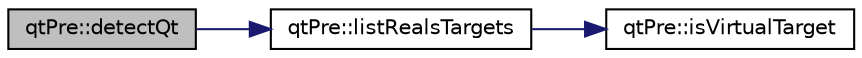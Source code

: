 digraph "qtPre::detectQt"
{
  edge [fontname="Helvetica",fontsize="10",labelfontname="Helvetica",labelfontsize="10"];
  node [fontname="Helvetica",fontsize="10",shape=record];
  rankdir="LR";
  Node7 [label="qtPre::detectQt",height=0.2,width=0.4,color="black", fillcolor="grey75", style="filled", fontcolor="black"];
  Node7 -> Node8 [color="midnightblue",fontsize="10",style="solid",fontname="Helvetica"];
  Node8 [label="qtPre::listRealsTargets",height=0.2,width=0.4,color="black", fillcolor="white", style="filled",URL="$classqt_pre.html#a0318da64b4fa1fd8cc742e8c4cb63758"];
  Node8 -> Node9 [color="midnightblue",fontsize="10",style="solid",fontname="Helvetica"];
  Node9 [label="qtPre::isVirtualTarget",height=0.2,width=0.4,color="black", fillcolor="white", style="filled",URL="$classqt_pre.html#a98ee0101daa9909cb81179568dff51aa"];
}
